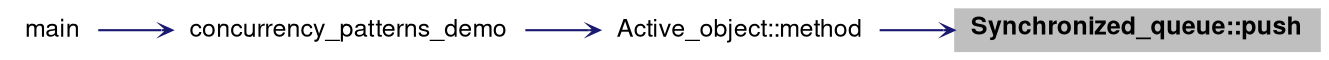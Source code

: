 digraph "Synchronized_queue::push"
{
 // LATEX_PDF_SIZE
  bgcolor="transparent";
  edge [fontname="Helvetica,Arial,sans-serif",fontsize=15,labelfontsize=15 arrowhead=open arrowtail=open arrowsize=0.5];
  node [fontname="Helvetica,Arial,sans-serif",fontsize=15,fontsize=12 shape=plaintext];
  rankdir="RL";
  Node1 [label=<<b>Synchronized_queue::push</b>>,height=0.2,width=0.4,color="black", fillcolor="grey75", style="filled", fontcolor="black",tooltip=" "];
  Node1 -> Node2 [dir="back",color="midnightblue",style="solid"];
  Node2 [label="Active_object::method",height=0.2,width=0.4,color="black",URL="$structActive__object.html#ac125fd7860055c3a289b68ae39488714",tooltip=" "];
  Node2 -> Node3 [dir="back",color="midnightblue",style="solid"];
  Node3 [label="concurrency_patterns_demo",height=0.2,width=0.4,color="black",URL="$group__CC.html#ga3e57442badb533d55c8d3d3a05465030",tooltip=" "];
  Node3 -> Node4 [dir="back",color="midnightblue",style="solid"];
  Node4 [label="main",height=0.2,width=0.4,color="black",URL="$group__DP.html#gae66f6b31b5ad750f1fe042a706a4e3d4",tooltip=" "];
}
